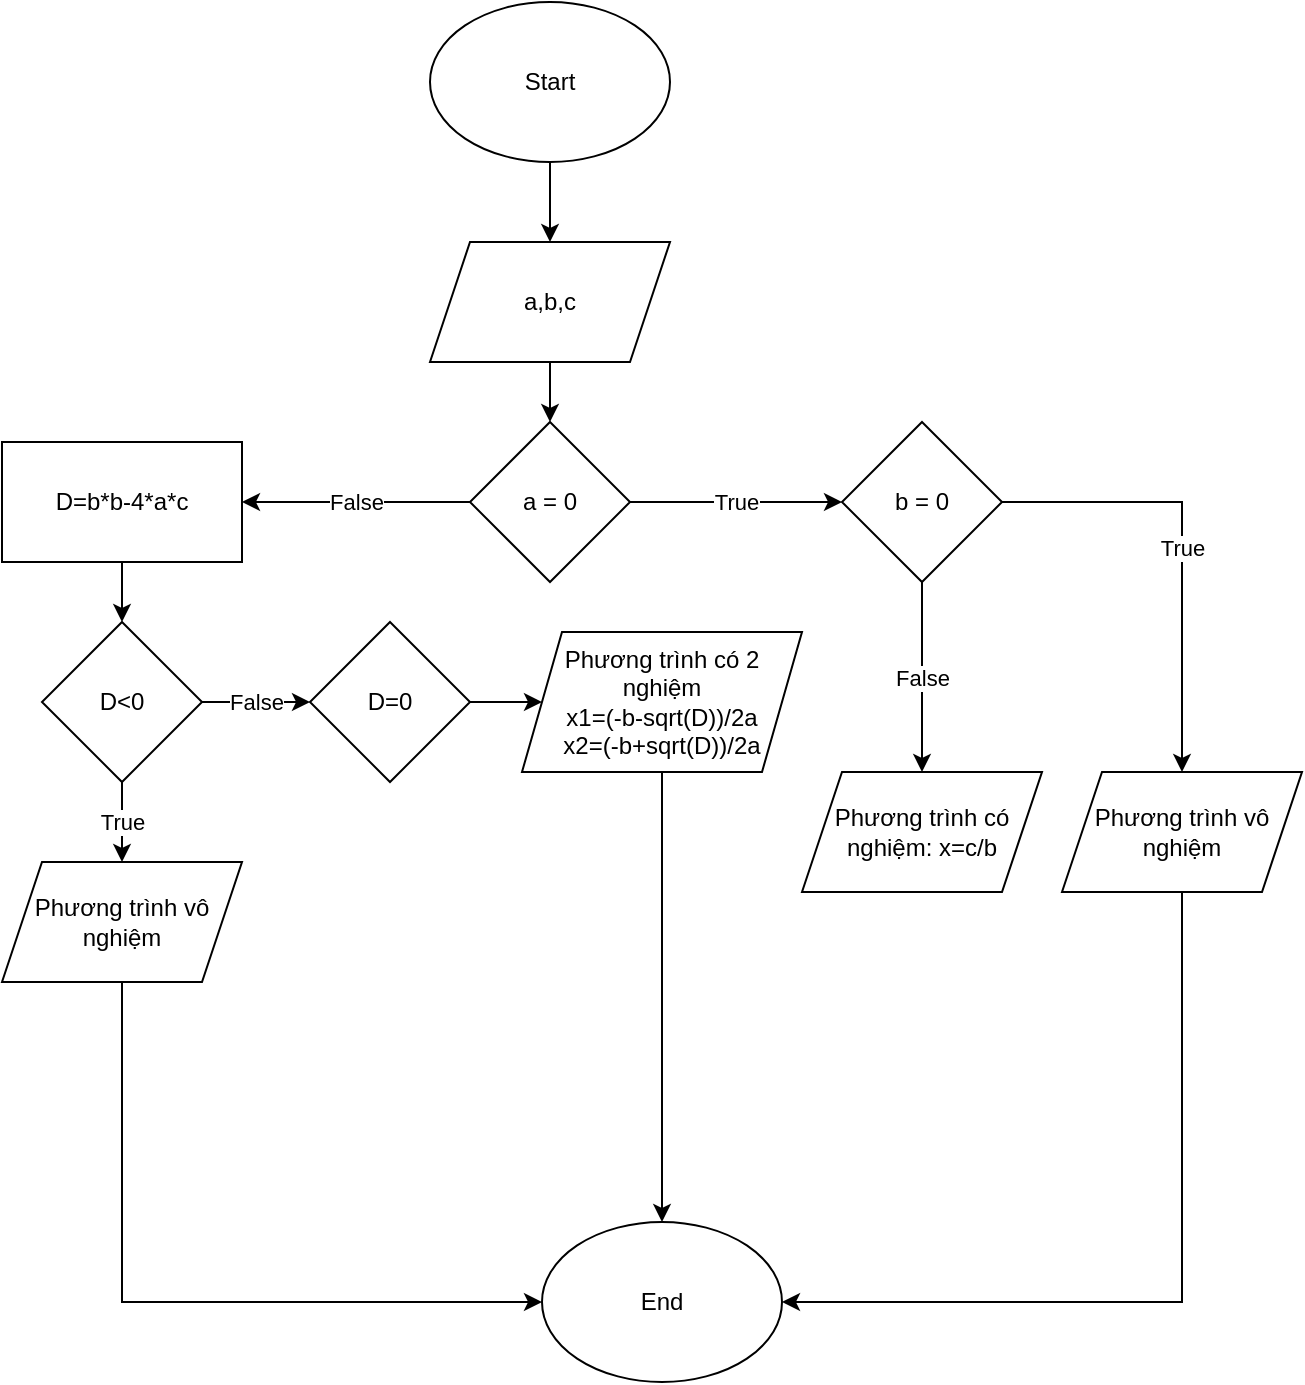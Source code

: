 <mxfile version="22.0.8" type="device">
  <diagram id="C5RBs43oDa-KdzZeNtuy" name="Page-1">
    <mxGraphModel dx="1006" dy="566" grid="1" gridSize="10" guides="1" tooltips="1" connect="1" arrows="1" fold="1" page="1" pageScale="1" pageWidth="827" pageHeight="1169" math="0" shadow="0">
      <root>
        <mxCell id="WIyWlLk6GJQsqaUBKTNV-0" />
        <mxCell id="WIyWlLk6GJQsqaUBKTNV-1" parent="WIyWlLk6GJQsqaUBKTNV-0" />
        <mxCell id="9vGFFWBtkDfa4I6SG_q_-1" value="" style="edgeStyle=orthogonalEdgeStyle;rounded=0;orthogonalLoop=1;jettySize=auto;html=1;" edge="1" parent="WIyWlLk6GJQsqaUBKTNV-1" source="o327pmdWcNCjlhLGnWa4-0" target="9vGFFWBtkDfa4I6SG_q_-0">
          <mxGeometry relative="1" as="geometry" />
        </mxCell>
        <mxCell id="o327pmdWcNCjlhLGnWa4-0" value="Start" style="ellipse;whiteSpace=wrap;html=1;" parent="WIyWlLk6GJQsqaUBKTNV-1" vertex="1">
          <mxGeometry x="354" width="120" height="80" as="geometry" />
        </mxCell>
        <mxCell id="o327pmdWcNCjlhLGnWa4-13" value="End" style="ellipse;whiteSpace=wrap;html=1;" parent="WIyWlLk6GJQsqaUBKTNV-1" vertex="1">
          <mxGeometry x="410" y="610" width="120" height="80" as="geometry" />
        </mxCell>
        <mxCell id="o327pmdWcNCjlhLGnWa4-22" style="edgeStyle=orthogonalEdgeStyle;rounded=0;orthogonalLoop=1;jettySize=auto;html=1;exitX=0;exitY=0.5;exitDx=0;exitDy=0;" parent="WIyWlLk6GJQsqaUBKTNV-1" edge="1">
          <mxGeometry relative="1" as="geometry">
            <mxPoint x="404" y="220" as="targetPoint" />
            <Array as="points">
              <mxPoint x="20" y="430" />
              <mxPoint x="20" y="220" />
            </Array>
          </mxGeometry>
        </mxCell>
        <mxCell id="9vGFFWBtkDfa4I6SG_q_-3" value="" style="edgeStyle=orthogonalEdgeStyle;rounded=0;orthogonalLoop=1;jettySize=auto;html=1;" edge="1" parent="WIyWlLk6GJQsqaUBKTNV-1" source="9vGFFWBtkDfa4I6SG_q_-0" target="9vGFFWBtkDfa4I6SG_q_-2">
          <mxGeometry relative="1" as="geometry" />
        </mxCell>
        <mxCell id="9vGFFWBtkDfa4I6SG_q_-0" value="a,b,c" style="shape=parallelogram;perimeter=parallelogramPerimeter;whiteSpace=wrap;html=1;fixedSize=1;" vertex="1" parent="WIyWlLk6GJQsqaUBKTNV-1">
          <mxGeometry x="354" y="120" width="120" height="60" as="geometry" />
        </mxCell>
        <mxCell id="9vGFFWBtkDfa4I6SG_q_-6" value="False" style="edgeStyle=orthogonalEdgeStyle;rounded=0;orthogonalLoop=1;jettySize=auto;html=1;" edge="1" parent="WIyWlLk6GJQsqaUBKTNV-1" source="9vGFFWBtkDfa4I6SG_q_-2" target="9vGFFWBtkDfa4I6SG_q_-4">
          <mxGeometry relative="1" as="geometry" />
        </mxCell>
        <mxCell id="9vGFFWBtkDfa4I6SG_q_-7" value="True" style="edgeStyle=orthogonalEdgeStyle;rounded=0;orthogonalLoop=1;jettySize=auto;html=1;" edge="1" parent="WIyWlLk6GJQsqaUBKTNV-1" source="9vGFFWBtkDfa4I6SG_q_-2" target="9vGFFWBtkDfa4I6SG_q_-5">
          <mxGeometry relative="1" as="geometry" />
        </mxCell>
        <mxCell id="9vGFFWBtkDfa4I6SG_q_-2" value="a = 0" style="rhombus;whiteSpace=wrap;html=1;" vertex="1" parent="WIyWlLk6GJQsqaUBKTNV-1">
          <mxGeometry x="374" y="210" width="80" height="80" as="geometry" />
        </mxCell>
        <mxCell id="9vGFFWBtkDfa4I6SG_q_-9" value="" style="edgeStyle=orthogonalEdgeStyle;rounded=0;orthogonalLoop=1;jettySize=auto;html=1;" edge="1" parent="WIyWlLk6GJQsqaUBKTNV-1" source="9vGFFWBtkDfa4I6SG_q_-4" target="9vGFFWBtkDfa4I6SG_q_-8">
          <mxGeometry relative="1" as="geometry" />
        </mxCell>
        <mxCell id="9vGFFWBtkDfa4I6SG_q_-4" value="D=b*b-4*a*c" style="rounded=0;whiteSpace=wrap;html=1;" vertex="1" parent="WIyWlLk6GJQsqaUBKTNV-1">
          <mxGeometry x="140" y="220" width="120" height="60" as="geometry" />
        </mxCell>
        <mxCell id="9vGFFWBtkDfa4I6SG_q_-20" value="False" style="edgeStyle=orthogonalEdgeStyle;rounded=0;orthogonalLoop=1;jettySize=auto;html=1;exitX=0.5;exitY=1;exitDx=0;exitDy=0;entryX=0.5;entryY=0;entryDx=0;entryDy=0;" edge="1" parent="WIyWlLk6GJQsqaUBKTNV-1" source="9vGFFWBtkDfa4I6SG_q_-5" target="9vGFFWBtkDfa4I6SG_q_-19">
          <mxGeometry relative="1" as="geometry" />
        </mxCell>
        <mxCell id="9vGFFWBtkDfa4I6SG_q_-22" value="True" style="edgeStyle=orthogonalEdgeStyle;rounded=0;orthogonalLoop=1;jettySize=auto;html=1;exitX=1;exitY=0.5;exitDx=0;exitDy=0;entryX=0.5;entryY=0;entryDx=0;entryDy=0;" edge="1" parent="WIyWlLk6GJQsqaUBKTNV-1" source="9vGFFWBtkDfa4I6SG_q_-5" target="9vGFFWBtkDfa4I6SG_q_-21">
          <mxGeometry relative="1" as="geometry" />
        </mxCell>
        <mxCell id="9vGFFWBtkDfa4I6SG_q_-5" value="b = 0" style="rhombus;whiteSpace=wrap;html=1;" vertex="1" parent="WIyWlLk6GJQsqaUBKTNV-1">
          <mxGeometry x="560" y="210" width="80" height="80" as="geometry" />
        </mxCell>
        <mxCell id="9vGFFWBtkDfa4I6SG_q_-12" value="False" style="edgeStyle=orthogonalEdgeStyle;rounded=0;orthogonalLoop=1;jettySize=auto;html=1;" edge="1" parent="WIyWlLk6GJQsqaUBKTNV-1" source="9vGFFWBtkDfa4I6SG_q_-8" target="9vGFFWBtkDfa4I6SG_q_-10">
          <mxGeometry relative="1" as="geometry" />
        </mxCell>
        <mxCell id="9vGFFWBtkDfa4I6SG_q_-14" value="True" style="edgeStyle=orthogonalEdgeStyle;rounded=0;orthogonalLoop=1;jettySize=auto;html=1;" edge="1" parent="WIyWlLk6GJQsqaUBKTNV-1" source="9vGFFWBtkDfa4I6SG_q_-8" target="9vGFFWBtkDfa4I6SG_q_-13">
          <mxGeometry relative="1" as="geometry" />
        </mxCell>
        <mxCell id="9vGFFWBtkDfa4I6SG_q_-8" value="D&amp;lt;0" style="rhombus;whiteSpace=wrap;html=1;" vertex="1" parent="WIyWlLk6GJQsqaUBKTNV-1">
          <mxGeometry x="160" y="310" width="80" height="80" as="geometry" />
        </mxCell>
        <mxCell id="9vGFFWBtkDfa4I6SG_q_-16" value="" style="edgeStyle=orthogonalEdgeStyle;rounded=0;orthogonalLoop=1;jettySize=auto;html=1;" edge="1" parent="WIyWlLk6GJQsqaUBKTNV-1" source="9vGFFWBtkDfa4I6SG_q_-10" target="9vGFFWBtkDfa4I6SG_q_-15">
          <mxGeometry relative="1" as="geometry" />
        </mxCell>
        <mxCell id="9vGFFWBtkDfa4I6SG_q_-10" value="D=0" style="rhombus;whiteSpace=wrap;html=1;" vertex="1" parent="WIyWlLk6GJQsqaUBKTNV-1">
          <mxGeometry x="294" y="310" width="80" height="80" as="geometry" />
        </mxCell>
        <mxCell id="9vGFFWBtkDfa4I6SG_q_-18" style="edgeStyle=orthogonalEdgeStyle;rounded=0;orthogonalLoop=1;jettySize=auto;html=1;entryX=0;entryY=0.5;entryDx=0;entryDy=0;" edge="1" parent="WIyWlLk6GJQsqaUBKTNV-1" source="9vGFFWBtkDfa4I6SG_q_-13" target="o327pmdWcNCjlhLGnWa4-13">
          <mxGeometry relative="1" as="geometry">
            <Array as="points">
              <mxPoint x="200" y="650" />
            </Array>
          </mxGeometry>
        </mxCell>
        <mxCell id="9vGFFWBtkDfa4I6SG_q_-13" value="Phương trình vô nghiệm" style="shape=parallelogram;perimeter=parallelogramPerimeter;whiteSpace=wrap;html=1;fixedSize=1;" vertex="1" parent="WIyWlLk6GJQsqaUBKTNV-1">
          <mxGeometry x="140" y="430" width="120" height="60" as="geometry" />
        </mxCell>
        <mxCell id="9vGFFWBtkDfa4I6SG_q_-17" style="edgeStyle=orthogonalEdgeStyle;rounded=0;orthogonalLoop=1;jettySize=auto;html=1;entryX=0.5;entryY=0;entryDx=0;entryDy=0;" edge="1" parent="WIyWlLk6GJQsqaUBKTNV-1" source="9vGFFWBtkDfa4I6SG_q_-15" target="o327pmdWcNCjlhLGnWa4-13">
          <mxGeometry relative="1" as="geometry" />
        </mxCell>
        <mxCell id="9vGFFWBtkDfa4I6SG_q_-15" value="Phương trình có 2 nghiệm&lt;br&gt;x1=(-b-sqrt(D))/2a&lt;br&gt;x2=(-b+sqrt(D))/2a" style="shape=parallelogram;perimeter=parallelogramPerimeter;whiteSpace=wrap;html=1;fixedSize=1;" vertex="1" parent="WIyWlLk6GJQsqaUBKTNV-1">
          <mxGeometry x="400" y="315" width="140" height="70" as="geometry" />
        </mxCell>
        <mxCell id="9vGFFWBtkDfa4I6SG_q_-19" value="Phương trình có nghiệm: x=c/b" style="shape=parallelogram;perimeter=parallelogramPerimeter;whiteSpace=wrap;html=1;fixedSize=1;" vertex="1" parent="WIyWlLk6GJQsqaUBKTNV-1">
          <mxGeometry x="540" y="385" width="120" height="60" as="geometry" />
        </mxCell>
        <mxCell id="9vGFFWBtkDfa4I6SG_q_-23" style="edgeStyle=orthogonalEdgeStyle;rounded=0;orthogonalLoop=1;jettySize=auto;html=1;exitX=0.5;exitY=1;exitDx=0;exitDy=0;entryX=1;entryY=0.5;entryDx=0;entryDy=0;" edge="1" parent="WIyWlLk6GJQsqaUBKTNV-1" source="9vGFFWBtkDfa4I6SG_q_-21" target="o327pmdWcNCjlhLGnWa4-13">
          <mxGeometry relative="1" as="geometry" />
        </mxCell>
        <mxCell id="9vGFFWBtkDfa4I6SG_q_-21" value="Phương trình vô nghiệm" style="shape=parallelogram;perimeter=parallelogramPerimeter;whiteSpace=wrap;html=1;fixedSize=1;" vertex="1" parent="WIyWlLk6GJQsqaUBKTNV-1">
          <mxGeometry x="670" y="385" width="120" height="60" as="geometry" />
        </mxCell>
      </root>
    </mxGraphModel>
  </diagram>
</mxfile>
